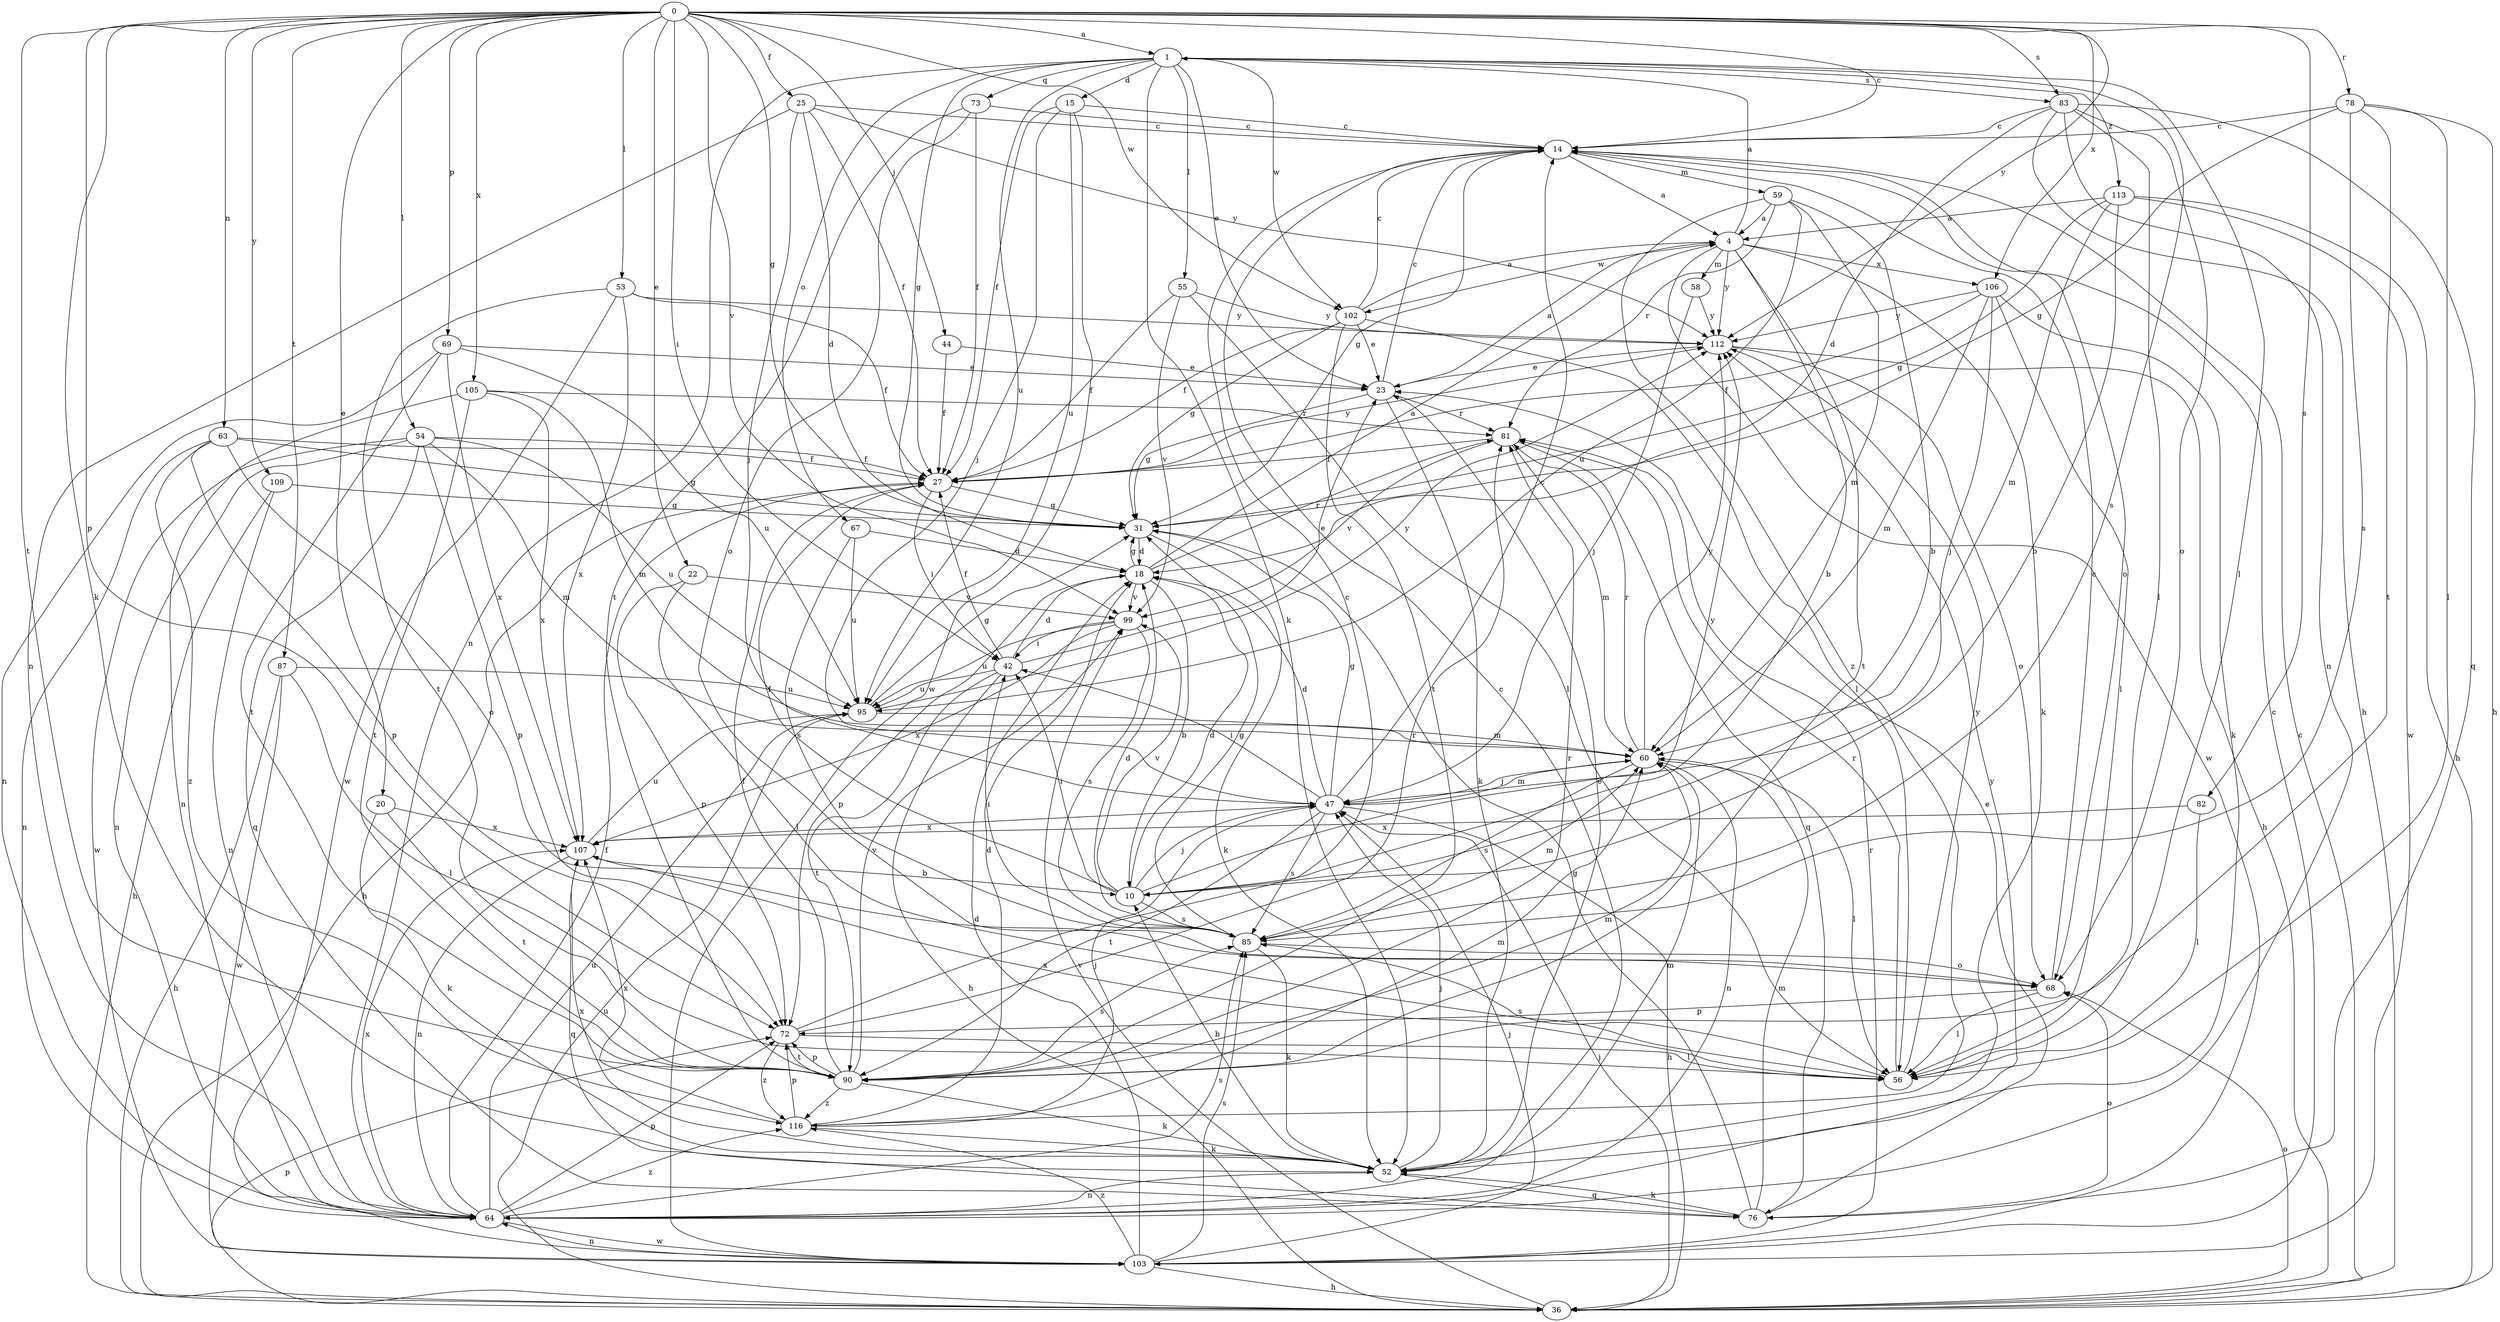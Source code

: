 strict digraph  {
0;
1;
4;
10;
14;
15;
18;
20;
22;
23;
25;
27;
31;
36;
42;
44;
47;
52;
53;
54;
55;
56;
58;
59;
60;
63;
64;
67;
68;
69;
72;
73;
76;
78;
81;
82;
83;
85;
87;
90;
95;
99;
102;
103;
105;
106;
107;
109;
112;
113;
116;
0 -> 1  [label=a];
0 -> 14  [label=c];
0 -> 20  [label=e];
0 -> 22  [label=e];
0 -> 25  [label=f];
0 -> 31  [label=g];
0 -> 42  [label=i];
0 -> 44  [label=j];
0 -> 52  [label=k];
0 -> 53  [label=l];
0 -> 54  [label=l];
0 -> 63  [label=n];
0 -> 69  [label=p];
0 -> 72  [label=p];
0 -> 78  [label=r];
0 -> 82  [label=s];
0 -> 83  [label=s];
0 -> 87  [label=t];
0 -> 90  [label=t];
0 -> 99  [label=v];
0 -> 102  [label=w];
0 -> 105  [label=x];
0 -> 106  [label=x];
0 -> 109  [label=y];
0 -> 112  [label=y];
1 -> 15  [label=d];
1 -> 23  [label=e];
1 -> 31  [label=g];
1 -> 52  [label=k];
1 -> 55  [label=l];
1 -> 56  [label=l];
1 -> 64  [label=n];
1 -> 67  [label=o];
1 -> 73  [label=q];
1 -> 83  [label=s];
1 -> 85  [label=s];
1 -> 95  [label=u];
1 -> 102  [label=w];
1 -> 113  [label=z];
4 -> 1  [label=a];
4 -> 10  [label=b];
4 -> 52  [label=k];
4 -> 58  [label=m];
4 -> 90  [label=t];
4 -> 102  [label=w];
4 -> 103  [label=w];
4 -> 106  [label=x];
4 -> 112  [label=y];
10 -> 18  [label=d];
10 -> 27  [label=f];
10 -> 42  [label=i];
10 -> 47  [label=j];
10 -> 85  [label=s];
10 -> 99  [label=v];
10 -> 112  [label=y];
14 -> 4  [label=a];
14 -> 31  [label=g];
14 -> 59  [label=m];
14 -> 68  [label=o];
15 -> 14  [label=c];
15 -> 27  [label=f];
15 -> 47  [label=j];
15 -> 95  [label=u];
15 -> 103  [label=w];
18 -> 4  [label=a];
18 -> 10  [label=b];
18 -> 31  [label=g];
18 -> 72  [label=p];
18 -> 81  [label=r];
18 -> 99  [label=v];
20 -> 52  [label=k];
20 -> 90  [label=t];
20 -> 107  [label=x];
22 -> 56  [label=l];
22 -> 72  [label=p];
22 -> 99  [label=v];
23 -> 4  [label=a];
23 -> 14  [label=c];
23 -> 31  [label=g];
23 -> 52  [label=k];
23 -> 81  [label=r];
25 -> 14  [label=c];
25 -> 18  [label=d];
25 -> 27  [label=f];
25 -> 47  [label=j];
25 -> 64  [label=n];
25 -> 112  [label=y];
27 -> 31  [label=g];
27 -> 36  [label=h];
27 -> 42  [label=i];
27 -> 112  [label=y];
31 -> 18  [label=d];
31 -> 52  [label=k];
36 -> 14  [label=c];
36 -> 47  [label=j];
36 -> 68  [label=o];
36 -> 72  [label=p];
36 -> 95  [label=u];
36 -> 99  [label=v];
42 -> 18  [label=d];
42 -> 23  [label=e];
42 -> 27  [label=f];
42 -> 36  [label=h];
42 -> 90  [label=t];
42 -> 95  [label=u];
44 -> 23  [label=e];
44 -> 27  [label=f];
47 -> 14  [label=c];
47 -> 18  [label=d];
47 -> 31  [label=g];
47 -> 36  [label=h];
47 -> 42  [label=i];
47 -> 60  [label=m];
47 -> 85  [label=s];
47 -> 90  [label=t];
47 -> 107  [label=x];
52 -> 10  [label=b];
52 -> 23  [label=e];
52 -> 47  [label=j];
52 -> 60  [label=m];
52 -> 64  [label=n];
52 -> 76  [label=q];
52 -> 107  [label=x];
53 -> 27  [label=f];
53 -> 90  [label=t];
53 -> 103  [label=w];
53 -> 107  [label=x];
53 -> 112  [label=y];
54 -> 27  [label=f];
54 -> 60  [label=m];
54 -> 64  [label=n];
54 -> 72  [label=p];
54 -> 76  [label=q];
54 -> 95  [label=u];
54 -> 103  [label=w];
55 -> 27  [label=f];
55 -> 56  [label=l];
55 -> 99  [label=v];
55 -> 112  [label=y];
56 -> 81  [label=r];
56 -> 85  [label=s];
56 -> 107  [label=x];
56 -> 112  [label=y];
58 -> 47  [label=j];
58 -> 112  [label=y];
59 -> 4  [label=a];
59 -> 10  [label=b];
59 -> 60  [label=m];
59 -> 81  [label=r];
59 -> 95  [label=u];
59 -> 116  [label=z];
60 -> 47  [label=j];
60 -> 56  [label=l];
60 -> 64  [label=n];
60 -> 81  [label=r];
60 -> 85  [label=s];
60 -> 112  [label=y];
63 -> 27  [label=f];
63 -> 31  [label=g];
63 -> 64  [label=n];
63 -> 68  [label=o];
63 -> 72  [label=p];
63 -> 116  [label=z];
64 -> 14  [label=c];
64 -> 27  [label=f];
64 -> 72  [label=p];
64 -> 85  [label=s];
64 -> 95  [label=u];
64 -> 103  [label=w];
64 -> 107  [label=x];
64 -> 112  [label=y];
64 -> 116  [label=z];
67 -> 18  [label=d];
67 -> 85  [label=s];
67 -> 95  [label=u];
68 -> 14  [label=c];
68 -> 56  [label=l];
68 -> 72  [label=p];
69 -> 23  [label=e];
69 -> 64  [label=n];
69 -> 90  [label=t];
69 -> 95  [label=u];
69 -> 107  [label=x];
72 -> 14  [label=c];
72 -> 56  [label=l];
72 -> 81  [label=r];
72 -> 90  [label=t];
72 -> 116  [label=z];
73 -> 14  [label=c];
73 -> 27  [label=f];
73 -> 68  [label=o];
73 -> 90  [label=t];
76 -> 23  [label=e];
76 -> 31  [label=g];
76 -> 52  [label=k];
76 -> 60  [label=m];
76 -> 68  [label=o];
78 -> 14  [label=c];
78 -> 31  [label=g];
78 -> 36  [label=h];
78 -> 56  [label=l];
78 -> 85  [label=s];
78 -> 90  [label=t];
81 -> 27  [label=f];
81 -> 60  [label=m];
81 -> 76  [label=q];
81 -> 99  [label=v];
82 -> 56  [label=l];
82 -> 107  [label=x];
83 -> 14  [label=c];
83 -> 18  [label=d];
83 -> 36  [label=h];
83 -> 56  [label=l];
83 -> 64  [label=n];
83 -> 68  [label=o];
83 -> 76  [label=q];
85 -> 18  [label=d];
85 -> 31  [label=g];
85 -> 42  [label=i];
85 -> 52  [label=k];
85 -> 60  [label=m];
85 -> 68  [label=o];
87 -> 36  [label=h];
87 -> 56  [label=l];
87 -> 95  [label=u];
87 -> 103  [label=w];
90 -> 27  [label=f];
90 -> 52  [label=k];
90 -> 60  [label=m];
90 -> 72  [label=p];
90 -> 81  [label=r];
90 -> 85  [label=s];
90 -> 99  [label=v];
90 -> 116  [label=z];
95 -> 31  [label=g];
95 -> 60  [label=m];
95 -> 112  [label=y];
99 -> 42  [label=i];
99 -> 85  [label=s];
99 -> 95  [label=u];
99 -> 107  [label=x];
102 -> 4  [label=a];
102 -> 14  [label=c];
102 -> 23  [label=e];
102 -> 27  [label=f];
102 -> 31  [label=g];
102 -> 56  [label=l];
102 -> 90  [label=t];
103 -> 14  [label=c];
103 -> 18  [label=d];
103 -> 36  [label=h];
103 -> 47  [label=j];
103 -> 64  [label=n];
103 -> 81  [label=r];
103 -> 85  [label=s];
103 -> 116  [label=z];
105 -> 60  [label=m];
105 -> 64  [label=n];
105 -> 81  [label=r];
105 -> 90  [label=t];
105 -> 107  [label=x];
106 -> 27  [label=f];
106 -> 47  [label=j];
106 -> 52  [label=k];
106 -> 56  [label=l];
106 -> 60  [label=m];
106 -> 112  [label=y];
107 -> 10  [label=b];
107 -> 64  [label=n];
107 -> 76  [label=q];
107 -> 95  [label=u];
109 -> 31  [label=g];
109 -> 36  [label=h];
109 -> 64  [label=n];
112 -> 23  [label=e];
112 -> 36  [label=h];
112 -> 68  [label=o];
113 -> 4  [label=a];
113 -> 10  [label=b];
113 -> 31  [label=g];
113 -> 36  [label=h];
113 -> 60  [label=m];
113 -> 103  [label=w];
116 -> 18  [label=d];
116 -> 47  [label=j];
116 -> 52  [label=k];
116 -> 60  [label=m];
116 -> 72  [label=p];
116 -> 107  [label=x];
}
